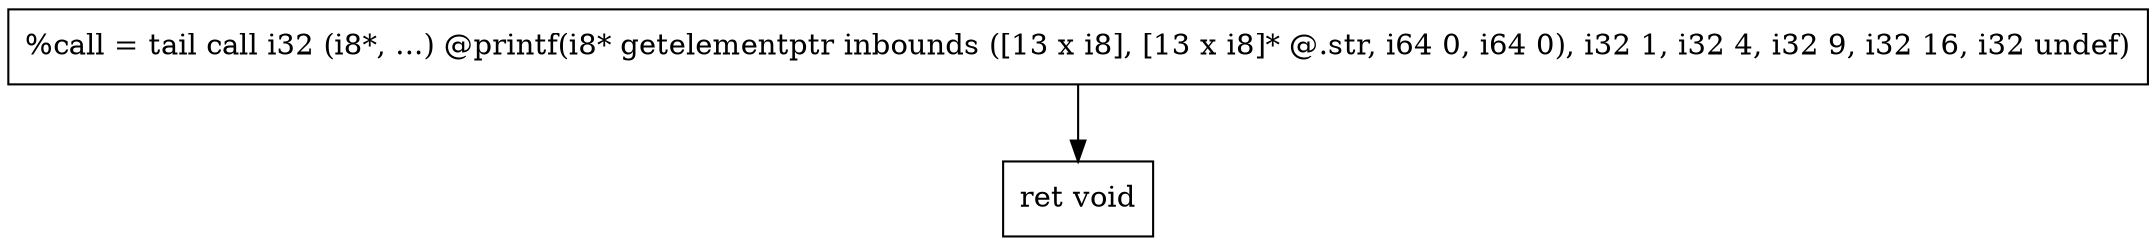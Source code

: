 digraph "CDFG for'main' function" {
	Node0x556a60854018[shape=record, label="  %call = tail call i32 (i8*, ...) @printf(i8* getelementptr inbounds ([13 x i8], [13 x i8]* @.str, i64 0, i64 0), i32 1, i32 4, i32 9, i32 16, i32 undef)"]
	Node0x556a608540e0[shape=record, label="  ret void"]
	Node0x556a60854018 -> Node0x556a608540e0
edge [color=red]
}
